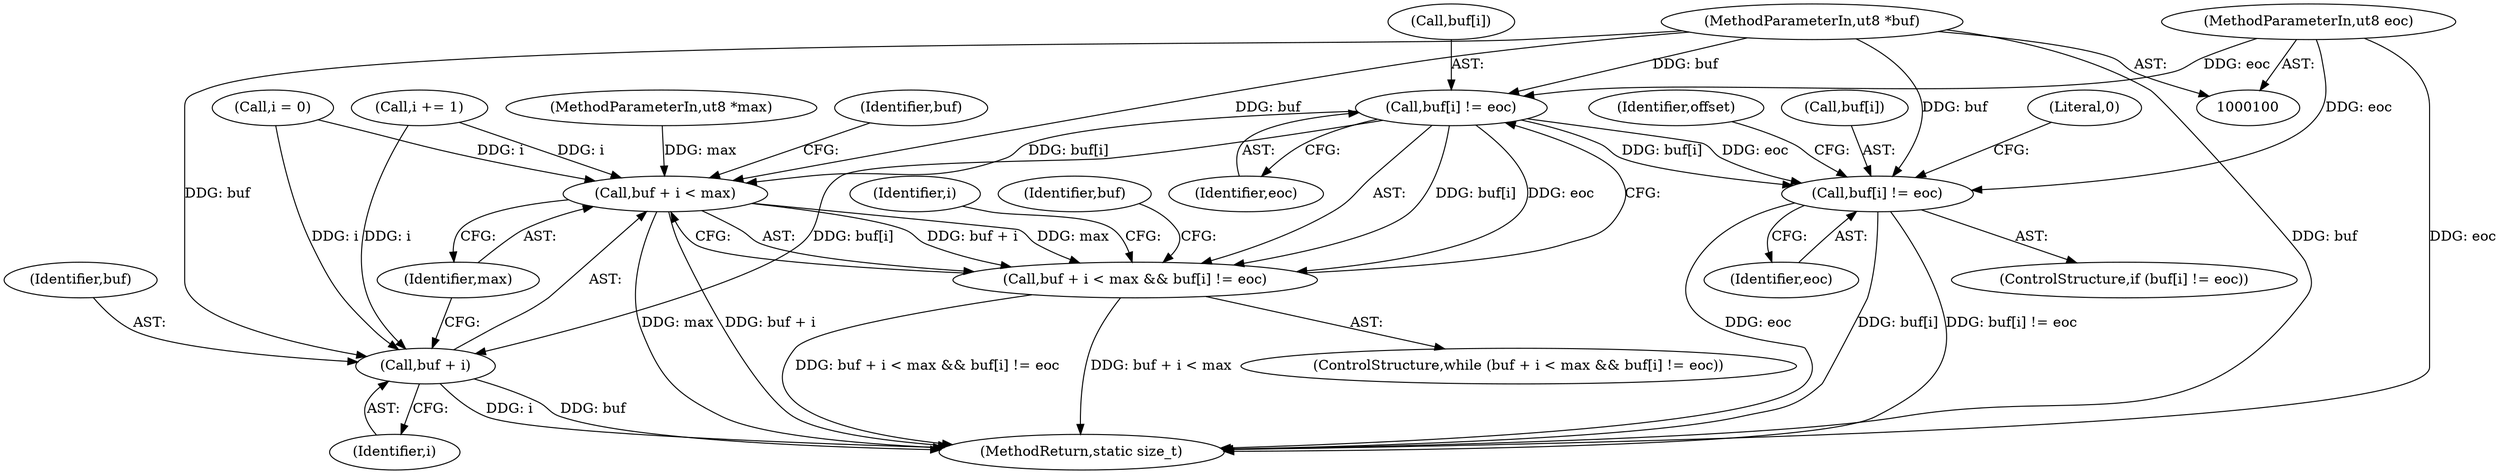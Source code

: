 digraph "0_radare2_d2632f6483a3ceb5d8e0a5fb11142c51c43978b4@pointer" {
"1000118" [label="(Call,buf[i] != eoc)"];
"1000101" [label="(MethodParameterIn,ut8 *buf)"];
"1000103" [label="(MethodParameterIn,ut8 eoc)"];
"1000113" [label="(Call,buf + i < max)"];
"1000112" [label="(Call,buf + i < max && buf[i] != eoc)"];
"1000114" [label="(Call,buf + i)"];
"1000128" [label="(Call,buf[i] != eoc)"];
"1000101" [label="(MethodParameterIn,ut8 *buf)"];
"1000117" [label="(Identifier,max)"];
"1000119" [label="(Call,buf[i])"];
"1000103" [label="(MethodParameterIn,ut8 eoc)"];
"1000108" [label="(Call,i = 0)"];
"1000115" [label="(Identifier,buf)"];
"1000118" [label="(Call,buf[i] != eoc)"];
"1000129" [label="(Call,buf[i])"];
"1000135" [label="(Literal,0)"];
"1000113" [label="(Call,buf + i < max)"];
"1000111" [label="(ControlStructure,while (buf + i < max && buf[i] != eoc))"];
"1000112" [label="(Call,buf + i < max && buf[i] != eoc)"];
"1000149" [label="(MethodReturn,static size_t)"];
"1000122" [label="(Identifier,eoc)"];
"1000128" [label="(Call,buf[i] != eoc)"];
"1000102" [label="(MethodParameterIn,ut8 *max)"];
"1000125" [label="(Identifier,i)"];
"1000132" [label="(Identifier,eoc)"];
"1000116" [label="(Identifier,i)"];
"1000120" [label="(Identifier,buf)"];
"1000137" [label="(Identifier,offset)"];
"1000127" [label="(ControlStructure,if (buf[i] != eoc))"];
"1000114" [label="(Call,buf + i)"];
"1000130" [label="(Identifier,buf)"];
"1000124" [label="(Call,i += 1)"];
"1000118" -> "1000112"  [label="AST: "];
"1000118" -> "1000122"  [label="CFG: "];
"1000119" -> "1000118"  [label="AST: "];
"1000122" -> "1000118"  [label="AST: "];
"1000112" -> "1000118"  [label="CFG: "];
"1000118" -> "1000113"  [label="DDG: buf[i]"];
"1000118" -> "1000114"  [label="DDG: buf[i]"];
"1000118" -> "1000112"  [label="DDG: buf[i]"];
"1000118" -> "1000112"  [label="DDG: eoc"];
"1000101" -> "1000118"  [label="DDG: buf"];
"1000103" -> "1000118"  [label="DDG: eoc"];
"1000118" -> "1000128"  [label="DDG: buf[i]"];
"1000118" -> "1000128"  [label="DDG: eoc"];
"1000101" -> "1000100"  [label="AST: "];
"1000101" -> "1000149"  [label="DDG: buf"];
"1000101" -> "1000113"  [label="DDG: buf"];
"1000101" -> "1000114"  [label="DDG: buf"];
"1000101" -> "1000128"  [label="DDG: buf"];
"1000103" -> "1000100"  [label="AST: "];
"1000103" -> "1000149"  [label="DDG: eoc"];
"1000103" -> "1000128"  [label="DDG: eoc"];
"1000113" -> "1000112"  [label="AST: "];
"1000113" -> "1000117"  [label="CFG: "];
"1000114" -> "1000113"  [label="AST: "];
"1000117" -> "1000113"  [label="AST: "];
"1000120" -> "1000113"  [label="CFG: "];
"1000112" -> "1000113"  [label="CFG: "];
"1000113" -> "1000149"  [label="DDG: max"];
"1000113" -> "1000149"  [label="DDG: buf + i"];
"1000113" -> "1000112"  [label="DDG: buf + i"];
"1000113" -> "1000112"  [label="DDG: max"];
"1000124" -> "1000113"  [label="DDG: i"];
"1000108" -> "1000113"  [label="DDG: i"];
"1000102" -> "1000113"  [label="DDG: max"];
"1000112" -> "1000111"  [label="AST: "];
"1000125" -> "1000112"  [label="CFG: "];
"1000130" -> "1000112"  [label="CFG: "];
"1000112" -> "1000149"  [label="DDG: buf + i < max && buf[i] != eoc"];
"1000112" -> "1000149"  [label="DDG: buf + i < max"];
"1000114" -> "1000116"  [label="CFG: "];
"1000115" -> "1000114"  [label="AST: "];
"1000116" -> "1000114"  [label="AST: "];
"1000117" -> "1000114"  [label="CFG: "];
"1000114" -> "1000149"  [label="DDG: buf"];
"1000114" -> "1000149"  [label="DDG: i"];
"1000124" -> "1000114"  [label="DDG: i"];
"1000108" -> "1000114"  [label="DDG: i"];
"1000128" -> "1000127"  [label="AST: "];
"1000128" -> "1000132"  [label="CFG: "];
"1000129" -> "1000128"  [label="AST: "];
"1000132" -> "1000128"  [label="AST: "];
"1000135" -> "1000128"  [label="CFG: "];
"1000137" -> "1000128"  [label="CFG: "];
"1000128" -> "1000149"  [label="DDG: buf[i] != eoc"];
"1000128" -> "1000149"  [label="DDG: eoc"];
"1000128" -> "1000149"  [label="DDG: buf[i]"];
}

